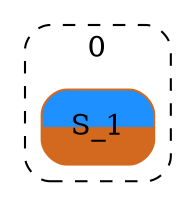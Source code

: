 digraph {
	graph [bb="0,0,86,91"];
	node [label="\N"];
	subgraph cluster_0 {
		graph [bb="8,8,78,83",
			label=0,
			lheight=0.21,
			lp="43,71.5",
			lwidth=0.10,
			style="dashed, rounded"
		];
		S_1		 [color="#D2691E;0.5:#1E90FF",
			gradientangle=90,
			height=0.5,
			pos="43,34",
			shape=box,
			style="rounded, filled",
			width=0.75];
	}
}
